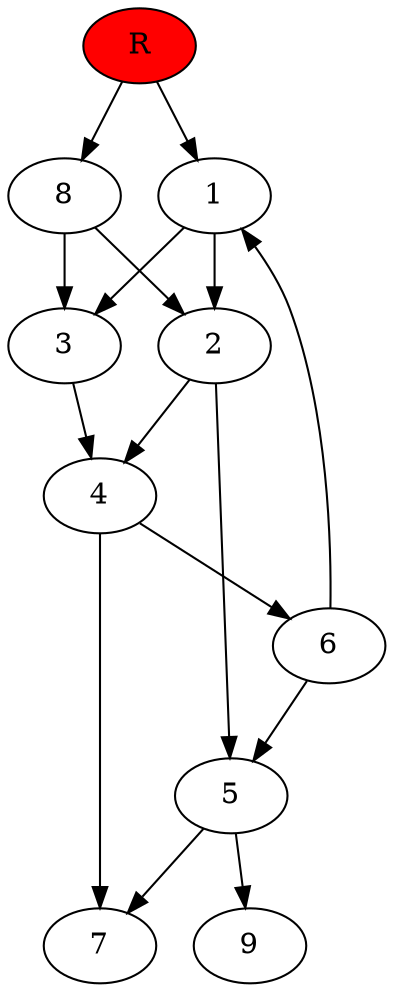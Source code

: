 digraph prb66618 {
	1
	2
	3
	4
	5
	6
	7
	8
	R [fillcolor="#ff0000" style=filled]
	1 -> 2
	1 -> 3
	2 -> 4
	2 -> 5
	3 -> 4
	4 -> 6
	4 -> 7
	5 -> 7
	5 -> 9
	6 -> 1
	6 -> 5
	8 -> 2
	8 -> 3
	R -> 1
	R -> 8
}
